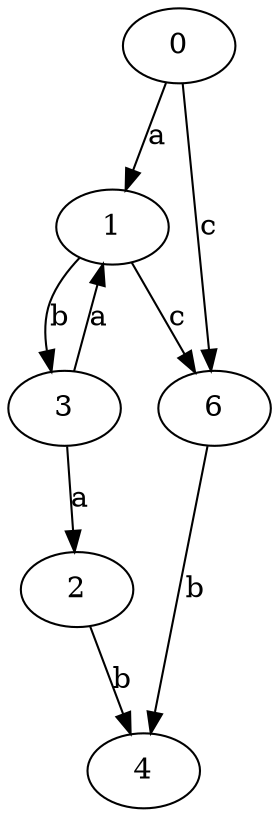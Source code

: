 strict digraph  {
0;
1;
2;
3;
4;
6;
0 -> 1  [label=a];
0 -> 6  [label=c];
1 -> 3  [label=b];
1 -> 6  [label=c];
2 -> 4  [label=b];
3 -> 1  [label=a];
3 -> 2  [label=a];
6 -> 4  [label=b];
}
